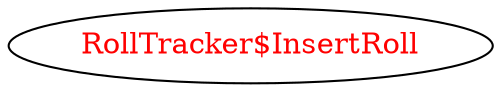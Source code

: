 digraph dependencyGraph {
 concentrate=true;
 ranksep="2.0";
 rankdir="LR"; 
 splines="ortho";
"RollTracker$InsertRoll" [fontcolor="red"];
}